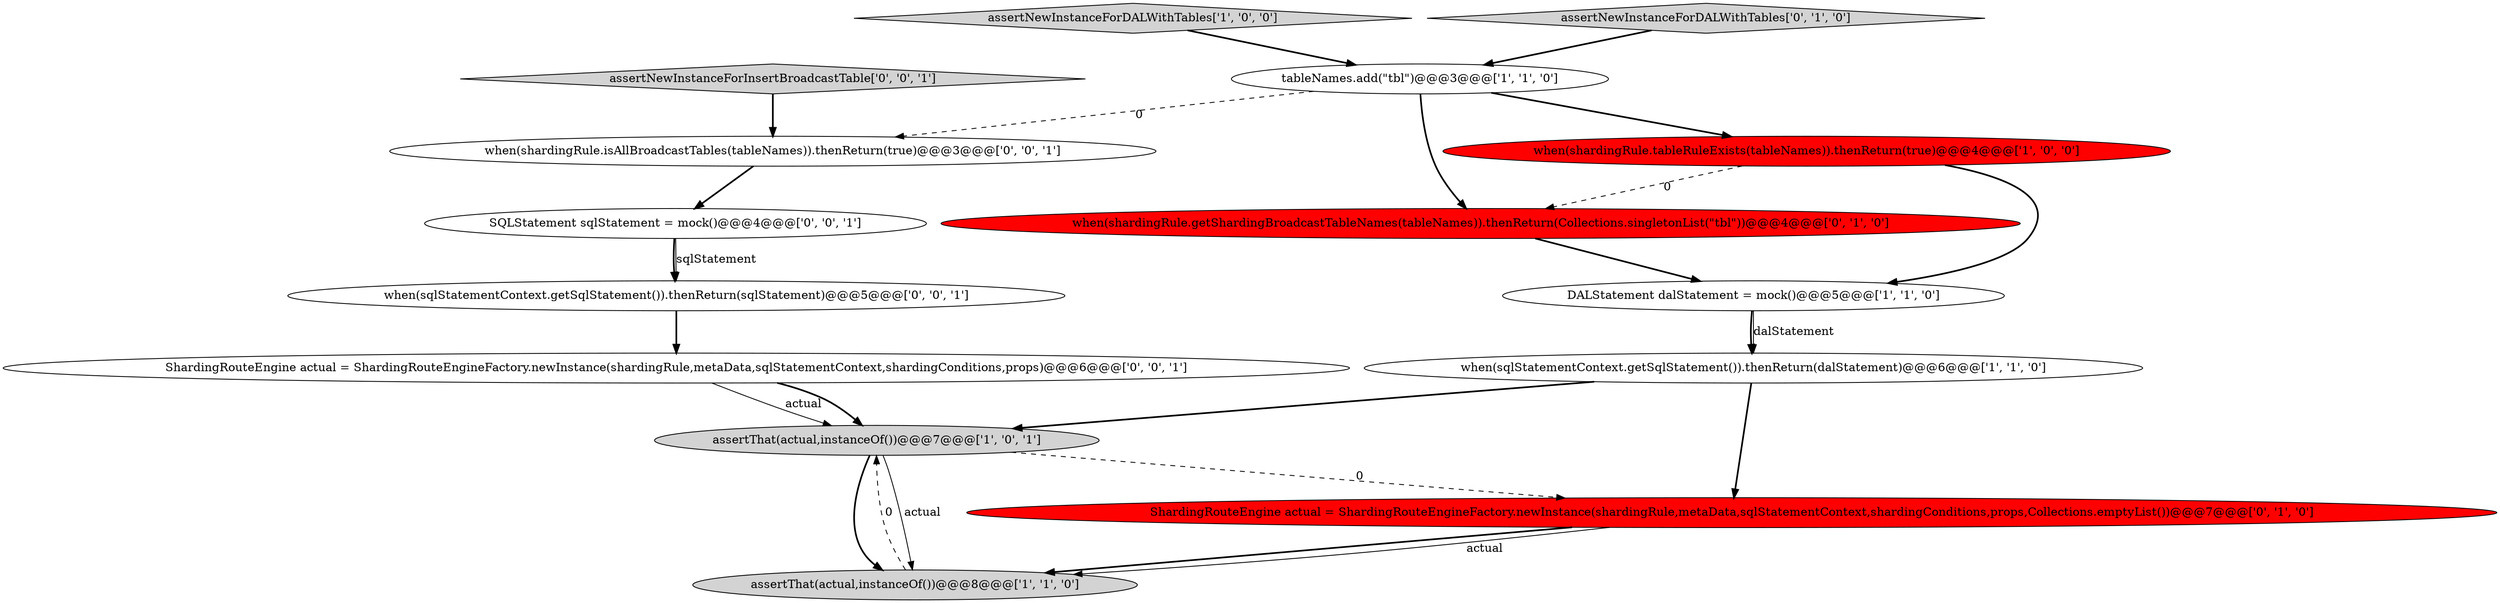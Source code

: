 digraph {
1 [style = filled, label = "DALStatement dalStatement = mock()@@@5@@@['1', '1', '0']", fillcolor = white, shape = ellipse image = "AAA0AAABBB1BBB"];
3 [style = filled, label = "assertNewInstanceForDALWithTables['1', '0', '0']", fillcolor = lightgray, shape = diamond image = "AAA0AAABBB1BBB"];
6 [style = filled, label = "assertThat(actual,instanceOf())@@@8@@@['1', '1', '0']", fillcolor = lightgray, shape = ellipse image = "AAA0AAABBB1BBB"];
5 [style = filled, label = "assertThat(actual,instanceOf())@@@7@@@['1', '0', '1']", fillcolor = lightgray, shape = ellipse image = "AAA0AAABBB1BBB"];
7 [style = filled, label = "when(shardingRule.getShardingBroadcastTableNames(tableNames)).thenReturn(Collections.singletonList(\"tbl\"))@@@4@@@['0', '1', '0']", fillcolor = red, shape = ellipse image = "AAA1AAABBB2BBB"];
9 [style = filled, label = "assertNewInstanceForDALWithTables['0', '1', '0']", fillcolor = lightgray, shape = diamond image = "AAA0AAABBB2BBB"];
11 [style = filled, label = "when(shardingRule.isAllBroadcastTables(tableNames)).thenReturn(true)@@@3@@@['0', '0', '1']", fillcolor = white, shape = ellipse image = "AAA0AAABBB3BBB"];
8 [style = filled, label = "ShardingRouteEngine actual = ShardingRouteEngineFactory.newInstance(shardingRule,metaData,sqlStatementContext,shardingConditions,props,Collections.emptyList())@@@7@@@['0', '1', '0']", fillcolor = red, shape = ellipse image = "AAA1AAABBB2BBB"];
14 [style = filled, label = "ShardingRouteEngine actual = ShardingRouteEngineFactory.newInstance(shardingRule,metaData,sqlStatementContext,shardingConditions,props)@@@6@@@['0', '0', '1']", fillcolor = white, shape = ellipse image = "AAA0AAABBB3BBB"];
13 [style = filled, label = "SQLStatement sqlStatement = mock()@@@4@@@['0', '0', '1']", fillcolor = white, shape = ellipse image = "AAA0AAABBB3BBB"];
12 [style = filled, label = "when(sqlStatementContext.getSqlStatement()).thenReturn(sqlStatement)@@@5@@@['0', '0', '1']", fillcolor = white, shape = ellipse image = "AAA0AAABBB3BBB"];
2 [style = filled, label = "tableNames.add(\"tbl\")@@@3@@@['1', '1', '0']", fillcolor = white, shape = ellipse image = "AAA0AAABBB1BBB"];
0 [style = filled, label = "when(shardingRule.tableRuleExists(tableNames)).thenReturn(true)@@@4@@@['1', '0', '0']", fillcolor = red, shape = ellipse image = "AAA1AAABBB1BBB"];
4 [style = filled, label = "when(sqlStatementContext.getSqlStatement()).thenReturn(dalStatement)@@@6@@@['1', '1', '0']", fillcolor = white, shape = ellipse image = "AAA0AAABBB1BBB"];
10 [style = filled, label = "assertNewInstanceForInsertBroadcastTable['0', '0', '1']", fillcolor = lightgray, shape = diamond image = "AAA0AAABBB3BBB"];
1->4 [style = bold, label=""];
7->1 [style = bold, label=""];
9->2 [style = bold, label=""];
14->5 [style = solid, label="actual"];
5->6 [style = solid, label="actual"];
8->6 [style = bold, label=""];
1->4 [style = solid, label="dalStatement"];
2->0 [style = bold, label=""];
13->12 [style = bold, label=""];
8->6 [style = solid, label="actual"];
5->6 [style = bold, label=""];
3->2 [style = bold, label=""];
0->1 [style = bold, label=""];
13->12 [style = solid, label="sqlStatement"];
11->13 [style = bold, label=""];
6->5 [style = dashed, label="0"];
12->14 [style = bold, label=""];
5->8 [style = dashed, label="0"];
4->8 [style = bold, label=""];
2->11 [style = dashed, label="0"];
2->7 [style = bold, label=""];
0->7 [style = dashed, label="0"];
4->5 [style = bold, label=""];
14->5 [style = bold, label=""];
10->11 [style = bold, label=""];
}
